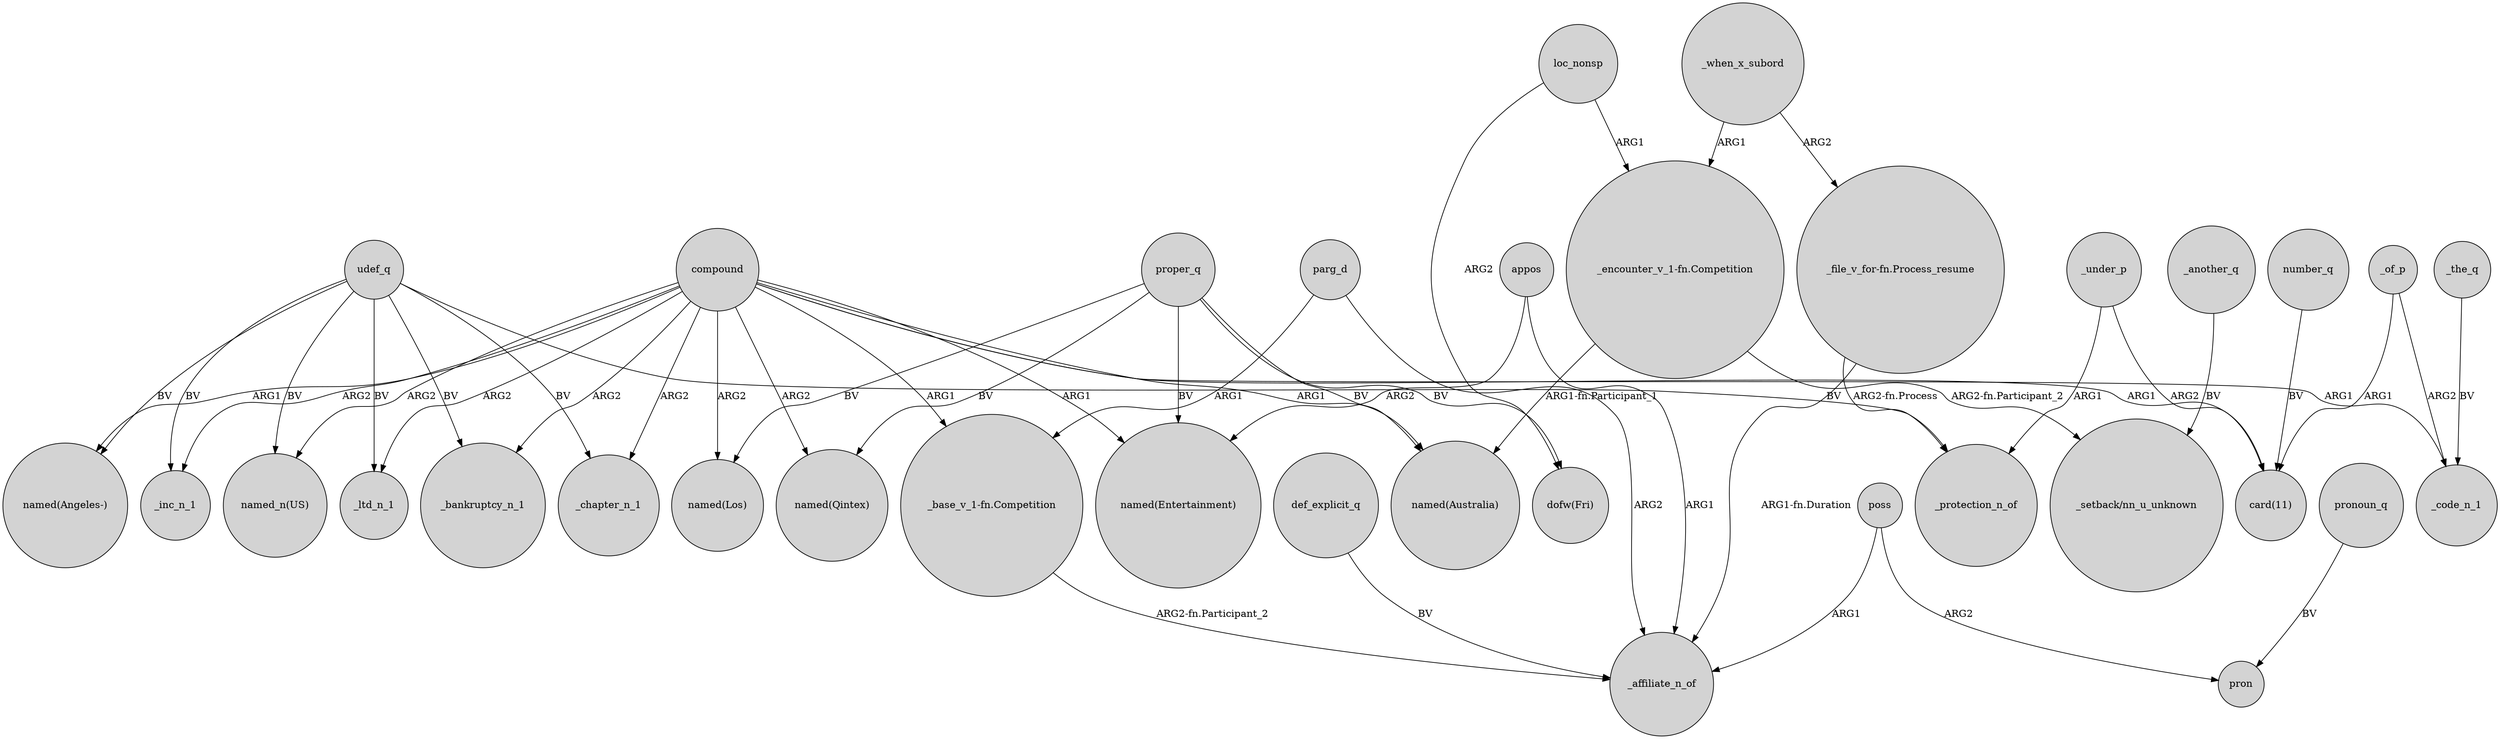 digraph {
	node [shape=circle style=filled]
	"_encounter_v_1-fn.Competition" -> "named(Australia)" [label="ARG1-fn.Participant_1"]
	_when_x_subord -> "_encounter_v_1-fn.Competition" [label=ARG1]
	_another_q -> "_setback/nn_u_unknown" [label=BV]
	_under_p -> "card(11)" [label=ARG2]
	compound -> "card(11)" [label=ARG1]
	proper_q -> "dofw(Fri)" [label=BV]
	parg_d -> _affiliate_n_of [label=ARG2]
	appos -> _affiliate_n_of [label=ARG1]
	"_base_v_1-fn.Competition" -> _affiliate_n_of [label="ARG2-fn.Participant_2"]
	loc_nonsp -> "dofw(Fri)" [label=ARG2]
	poss -> _affiliate_n_of [label=ARG1]
	proper_q -> "named(Australia)" [label=BV]
	udef_q -> "named(Angeles-)" [label=BV]
	compound -> _bankruptcy_n_1 [label=ARG2]
	appos -> "named(Entertainment)" [label=ARG2]
	compound -> "named(Los)" [label=ARG2]
	compound -> "named(Entertainment)" [label=ARG1]
	"_encounter_v_1-fn.Competition" -> "_setback/nn_u_unknown" [label="ARG2-fn.Participant_2"]
	pronoun_q -> pron [label=BV]
	_the_q -> _code_n_1 [label=BV]
	udef_q -> _inc_n_1 [label=BV]
	poss -> pron [label=ARG2]
	udef_q -> _protection_n_of [label=BV]
	compound -> _inc_n_1 [label=ARG2]
	_of_p -> "card(11)" [label=ARG1]
	_of_p -> _code_n_1 [label=ARG2]
	compound -> "_base_v_1-fn.Competition" [label=ARG1]
	compound -> _code_n_1 [label=ARG1]
	"_file_v_for-fn.Process_resume" -> _protection_n_of [label="ARG2-fn.Process"]
	compound -> _chapter_n_1 [label=ARG2]
	proper_q -> "named(Los)" [label=BV]
	compound -> "named(Qintex)" [label=ARG2]
	proper_q -> "named(Qintex)" [label=BV]
	loc_nonsp -> "_encounter_v_1-fn.Competition" [label=ARG1]
	compound -> _ltd_n_1 [label=ARG2]
	proper_q -> "named(Entertainment)" [label=BV]
	udef_q -> _chapter_n_1 [label=BV]
	compound -> "named(Australia)" [label=ARG1]
	_when_x_subord -> "_file_v_for-fn.Process_resume" [label=ARG2]
	udef_q -> _bankruptcy_n_1 [label=BV]
	"_file_v_for-fn.Process_resume" -> _affiliate_n_of [label="ARG1-fn.Duration"]
	udef_q -> _ltd_n_1 [label=BV]
	number_q -> "card(11)" [label=BV]
	compound -> "named_n(US)" [label=ARG2]
	compound -> "named(Angeles-)" [label=ARG1]
	udef_q -> "named_n(US)" [label=BV]
	_under_p -> _protection_n_of [label=ARG1]
	parg_d -> "_base_v_1-fn.Competition" [label=ARG1]
	def_explicit_q -> _affiliate_n_of [label=BV]
}

